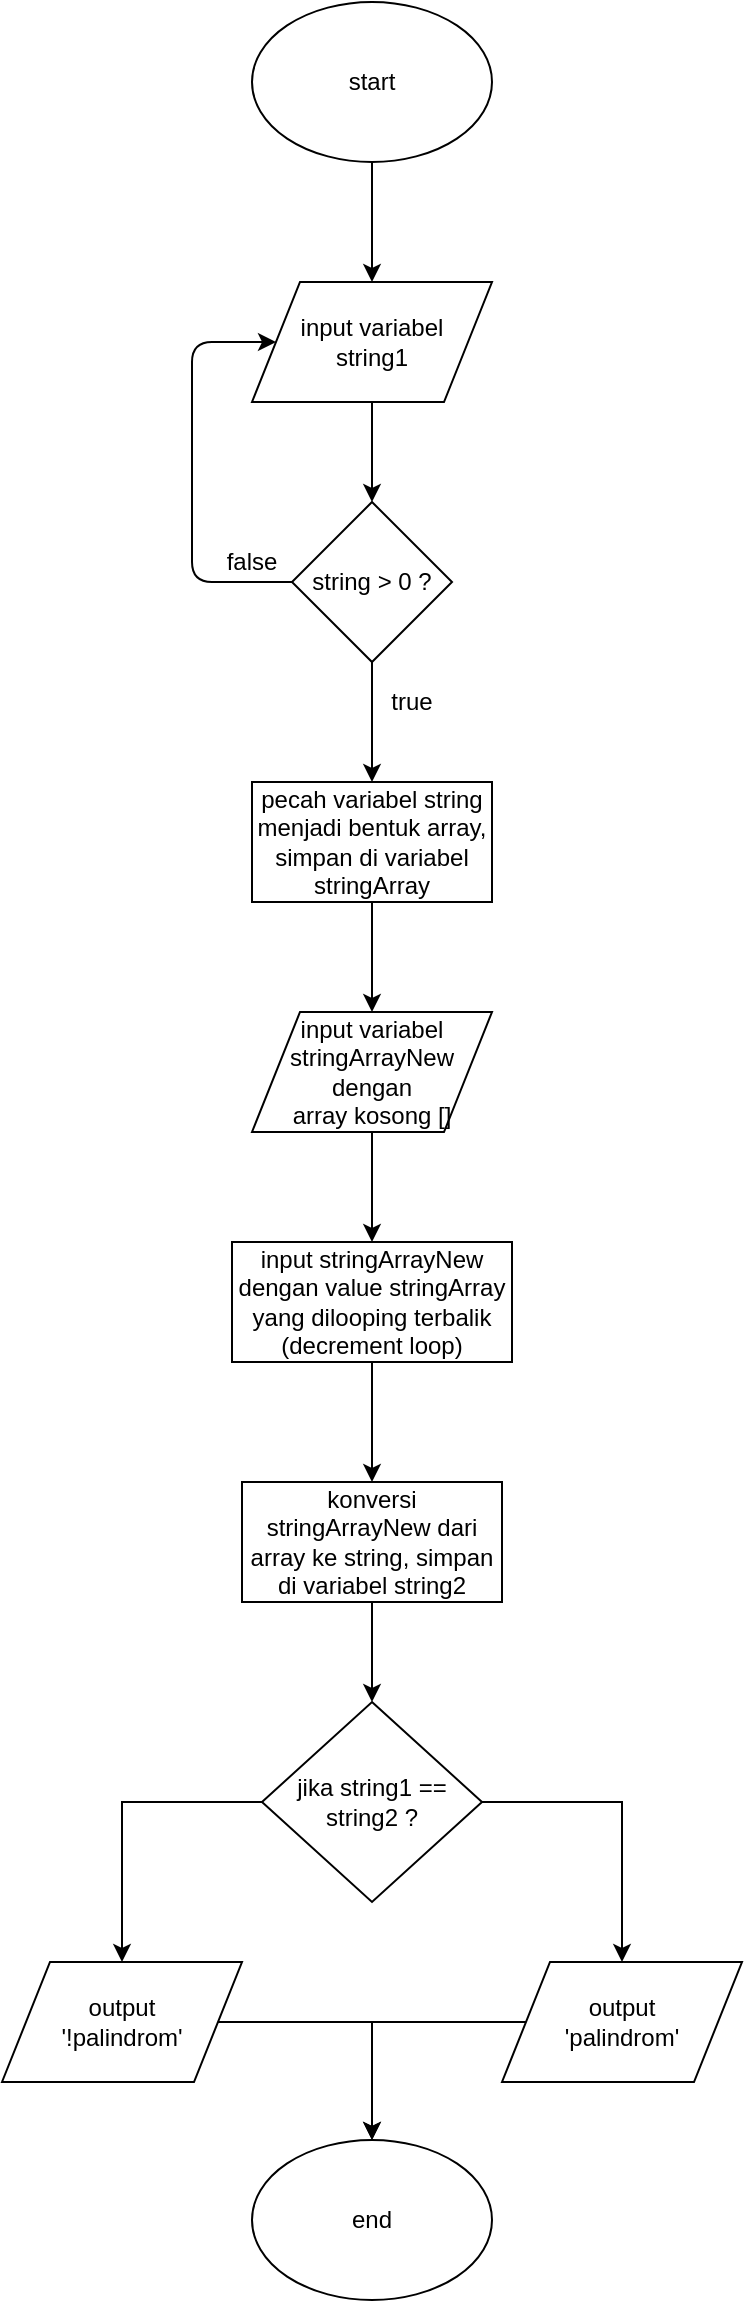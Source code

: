 <mxfile version="13.0.3" type="device"><diagram id="C5RBs43oDa-KdzZeNtuy" name="Page-1"><mxGraphModel dx="868" dy="551" grid="1" gridSize="10" guides="1" tooltips="1" connect="1" arrows="1" fold="1" page="1" pageScale="1" pageWidth="827" pageHeight="1169" math="0" shadow="0"><root><mxCell id="WIyWlLk6GJQsqaUBKTNV-0"/><mxCell id="WIyWlLk6GJQsqaUBKTNV-1" parent="WIyWlLk6GJQsqaUBKTNV-0"/><mxCell id="CvcWnYmjoeaGuB3ekhFf-1" value="start" style="ellipse;whiteSpace=wrap;html=1;" vertex="1" parent="WIyWlLk6GJQsqaUBKTNV-1"><mxGeometry x="350" y="20" width="120" height="80" as="geometry"/></mxCell><mxCell id="CvcWnYmjoeaGuB3ekhFf-8" style="edgeStyle=orthogonalEdgeStyle;rounded=0;orthogonalLoop=1;jettySize=auto;html=1;" edge="1" parent="WIyWlLk6GJQsqaUBKTNV-1" source="CvcWnYmjoeaGuB3ekhFf-2" target="CvcWnYmjoeaGuB3ekhFf-6"><mxGeometry relative="1" as="geometry"/></mxCell><mxCell id="CvcWnYmjoeaGuB3ekhFf-2" value="input variabel &lt;br&gt;string1" style="shape=parallelogram;perimeter=parallelogramPerimeter;whiteSpace=wrap;html=1;" vertex="1" parent="WIyWlLk6GJQsqaUBKTNV-1"><mxGeometry x="350" y="160" width="120" height="60" as="geometry"/></mxCell><mxCell id="CvcWnYmjoeaGuB3ekhFf-3" value="" style="endArrow=classic;html=1;exitX=0.5;exitY=1;exitDx=0;exitDy=0;entryX=0.5;entryY=0;entryDx=0;entryDy=0;" edge="1" parent="WIyWlLk6GJQsqaUBKTNV-1" source="CvcWnYmjoeaGuB3ekhFf-1" target="CvcWnYmjoeaGuB3ekhFf-2"><mxGeometry width="50" height="50" relative="1" as="geometry"><mxPoint x="200" y="170" as="sourcePoint"/><mxPoint x="250" y="120" as="targetPoint"/></mxGeometry></mxCell><mxCell id="CvcWnYmjoeaGuB3ekhFf-17" style="edgeStyle=orthogonalEdgeStyle;rounded=0;orthogonalLoop=1;jettySize=auto;html=1;" edge="1" parent="WIyWlLk6GJQsqaUBKTNV-1" source="CvcWnYmjoeaGuB3ekhFf-4" target="CvcWnYmjoeaGuB3ekhFf-16"><mxGeometry relative="1" as="geometry"/></mxCell><mxCell id="CvcWnYmjoeaGuB3ekhFf-4" value="pecah variabel string menjadi bentuk array, simpan di variabel stringArray" style="rounded=0;whiteSpace=wrap;html=1;" vertex="1" parent="WIyWlLk6GJQsqaUBKTNV-1"><mxGeometry x="350" y="410" width="120" height="60" as="geometry"/></mxCell><mxCell id="CvcWnYmjoeaGuB3ekhFf-6" value="string &amp;gt; 0 ?" style="rhombus;whiteSpace=wrap;html=1;" vertex="1" parent="WIyWlLk6GJQsqaUBKTNV-1"><mxGeometry x="370" y="270" width="80" height="80" as="geometry"/></mxCell><mxCell id="CvcWnYmjoeaGuB3ekhFf-7" value="" style="endArrow=classic;html=1;exitX=0.5;exitY=1;exitDx=0;exitDy=0;entryX=0.5;entryY=0;entryDx=0;entryDy=0;" edge="1" parent="WIyWlLk6GJQsqaUBKTNV-1" source="CvcWnYmjoeaGuB3ekhFf-6" target="CvcWnYmjoeaGuB3ekhFf-4"><mxGeometry width="50" height="50" relative="1" as="geometry"><mxPoint x="210" y="340" as="sourcePoint"/><mxPoint x="260" y="290" as="targetPoint"/></mxGeometry></mxCell><mxCell id="CvcWnYmjoeaGuB3ekhFf-11" value="" style="endArrow=classic;html=1;exitX=0;exitY=0.5;exitDx=0;exitDy=0;entryX=0;entryY=0.5;entryDx=0;entryDy=0;" edge="1" parent="WIyWlLk6GJQsqaUBKTNV-1" source="CvcWnYmjoeaGuB3ekhFf-6" target="CvcWnYmjoeaGuB3ekhFf-2"><mxGeometry width="50" height="50" relative="1" as="geometry"><mxPoint x="190" y="340" as="sourcePoint"/><mxPoint x="240" y="290" as="targetPoint"/><Array as="points"><mxPoint x="320" y="310"/><mxPoint x="320" y="190"/></Array></mxGeometry></mxCell><mxCell id="CvcWnYmjoeaGuB3ekhFf-12" value="true" style="text;html=1;strokeColor=none;fillColor=none;align=center;verticalAlign=middle;whiteSpace=wrap;rounded=0;" vertex="1" parent="WIyWlLk6GJQsqaUBKTNV-1"><mxGeometry x="410" y="360" width="40" height="20" as="geometry"/></mxCell><mxCell id="CvcWnYmjoeaGuB3ekhFf-13" value="false" style="text;html=1;strokeColor=none;fillColor=none;align=center;verticalAlign=middle;whiteSpace=wrap;rounded=0;" vertex="1" parent="WIyWlLk6GJQsqaUBKTNV-1"><mxGeometry x="330" y="290" width="40" height="20" as="geometry"/></mxCell><mxCell id="CvcWnYmjoeaGuB3ekhFf-19" style="edgeStyle=orthogonalEdgeStyle;rounded=0;orthogonalLoop=1;jettySize=auto;html=1;entryX=0.5;entryY=0;entryDx=0;entryDy=0;" edge="1" parent="WIyWlLk6GJQsqaUBKTNV-1" source="CvcWnYmjoeaGuB3ekhFf-16" target="CvcWnYmjoeaGuB3ekhFf-18"><mxGeometry relative="1" as="geometry"/></mxCell><mxCell id="CvcWnYmjoeaGuB3ekhFf-16" value="input variabel stringArrayNew dengan &lt;br&gt;array kosong []" style="shape=parallelogram;perimeter=parallelogramPerimeter;whiteSpace=wrap;html=1;" vertex="1" parent="WIyWlLk6GJQsqaUBKTNV-1"><mxGeometry x="350" y="525" width="120" height="60" as="geometry"/></mxCell><mxCell id="CvcWnYmjoeaGuB3ekhFf-23" style="edgeStyle=orthogonalEdgeStyle;rounded=0;orthogonalLoop=1;jettySize=auto;html=1;" edge="1" parent="WIyWlLk6GJQsqaUBKTNV-1" source="CvcWnYmjoeaGuB3ekhFf-18" target="CvcWnYmjoeaGuB3ekhFf-21"><mxGeometry relative="1" as="geometry"/></mxCell><mxCell id="CvcWnYmjoeaGuB3ekhFf-18" value="input stringArrayNew dengan value stringArray yang dilooping terbalik (decrement loop)" style="rounded=0;whiteSpace=wrap;html=1;" vertex="1" parent="WIyWlLk6GJQsqaUBKTNV-1"><mxGeometry x="340" y="640" width="140" height="60" as="geometry"/></mxCell><mxCell id="CvcWnYmjoeaGuB3ekhFf-25" style="edgeStyle=orthogonalEdgeStyle;rounded=0;orthogonalLoop=1;jettySize=auto;html=1;" edge="1" parent="WIyWlLk6GJQsqaUBKTNV-1" source="CvcWnYmjoeaGuB3ekhFf-21" target="CvcWnYmjoeaGuB3ekhFf-24"><mxGeometry relative="1" as="geometry"/></mxCell><mxCell id="CvcWnYmjoeaGuB3ekhFf-21" value="konversi stringArrayNew dari array ke string, simpan di variabel string2" style="rounded=0;whiteSpace=wrap;html=1;" vertex="1" parent="WIyWlLk6GJQsqaUBKTNV-1"><mxGeometry x="345" y="760" width="130" height="60" as="geometry"/></mxCell><mxCell id="CvcWnYmjoeaGuB3ekhFf-28" style="edgeStyle=orthogonalEdgeStyle;rounded=0;orthogonalLoop=1;jettySize=auto;html=1;" edge="1" parent="WIyWlLk6GJQsqaUBKTNV-1" source="CvcWnYmjoeaGuB3ekhFf-24" target="CvcWnYmjoeaGuB3ekhFf-26"><mxGeometry relative="1" as="geometry"/></mxCell><mxCell id="CvcWnYmjoeaGuB3ekhFf-29" style="edgeStyle=orthogonalEdgeStyle;rounded=0;orthogonalLoop=1;jettySize=auto;html=1;entryX=0.5;entryY=0;entryDx=0;entryDy=0;" edge="1" parent="WIyWlLk6GJQsqaUBKTNV-1" source="CvcWnYmjoeaGuB3ekhFf-24" target="CvcWnYmjoeaGuB3ekhFf-27"><mxGeometry relative="1" as="geometry"/></mxCell><mxCell id="CvcWnYmjoeaGuB3ekhFf-24" value="jika string1 == string2 ?" style="rhombus;whiteSpace=wrap;html=1;" vertex="1" parent="WIyWlLk6GJQsqaUBKTNV-1"><mxGeometry x="355" y="870" width="110" height="100" as="geometry"/></mxCell><mxCell id="CvcWnYmjoeaGuB3ekhFf-32" style="edgeStyle=orthogonalEdgeStyle;rounded=0;orthogonalLoop=1;jettySize=auto;html=1;entryX=0.5;entryY=0;entryDx=0;entryDy=0;" edge="1" parent="WIyWlLk6GJQsqaUBKTNV-1" source="CvcWnYmjoeaGuB3ekhFf-26" target="CvcWnYmjoeaGuB3ekhFf-30"><mxGeometry relative="1" as="geometry"/></mxCell><mxCell id="CvcWnYmjoeaGuB3ekhFf-26" value="output &lt;br&gt;'palindrom'" style="shape=parallelogram;perimeter=parallelogramPerimeter;whiteSpace=wrap;html=1;" vertex="1" parent="WIyWlLk6GJQsqaUBKTNV-1"><mxGeometry x="475" y="1000" width="120" height="60" as="geometry"/></mxCell><mxCell id="CvcWnYmjoeaGuB3ekhFf-31" style="edgeStyle=orthogonalEdgeStyle;rounded=0;orthogonalLoop=1;jettySize=auto;html=1;" edge="1" parent="WIyWlLk6GJQsqaUBKTNV-1" source="CvcWnYmjoeaGuB3ekhFf-27" target="CvcWnYmjoeaGuB3ekhFf-30"><mxGeometry relative="1" as="geometry"/></mxCell><mxCell id="CvcWnYmjoeaGuB3ekhFf-27" value="output &lt;br&gt;'!palindrom'" style="shape=parallelogram;perimeter=parallelogramPerimeter;whiteSpace=wrap;html=1;" vertex="1" parent="WIyWlLk6GJQsqaUBKTNV-1"><mxGeometry x="225" y="1000" width="120" height="60" as="geometry"/></mxCell><mxCell id="CvcWnYmjoeaGuB3ekhFf-30" value="end" style="ellipse;whiteSpace=wrap;html=1;" vertex="1" parent="WIyWlLk6GJQsqaUBKTNV-1"><mxGeometry x="350" y="1089" width="120" height="80" as="geometry"/></mxCell></root></mxGraphModel></diagram></mxfile>